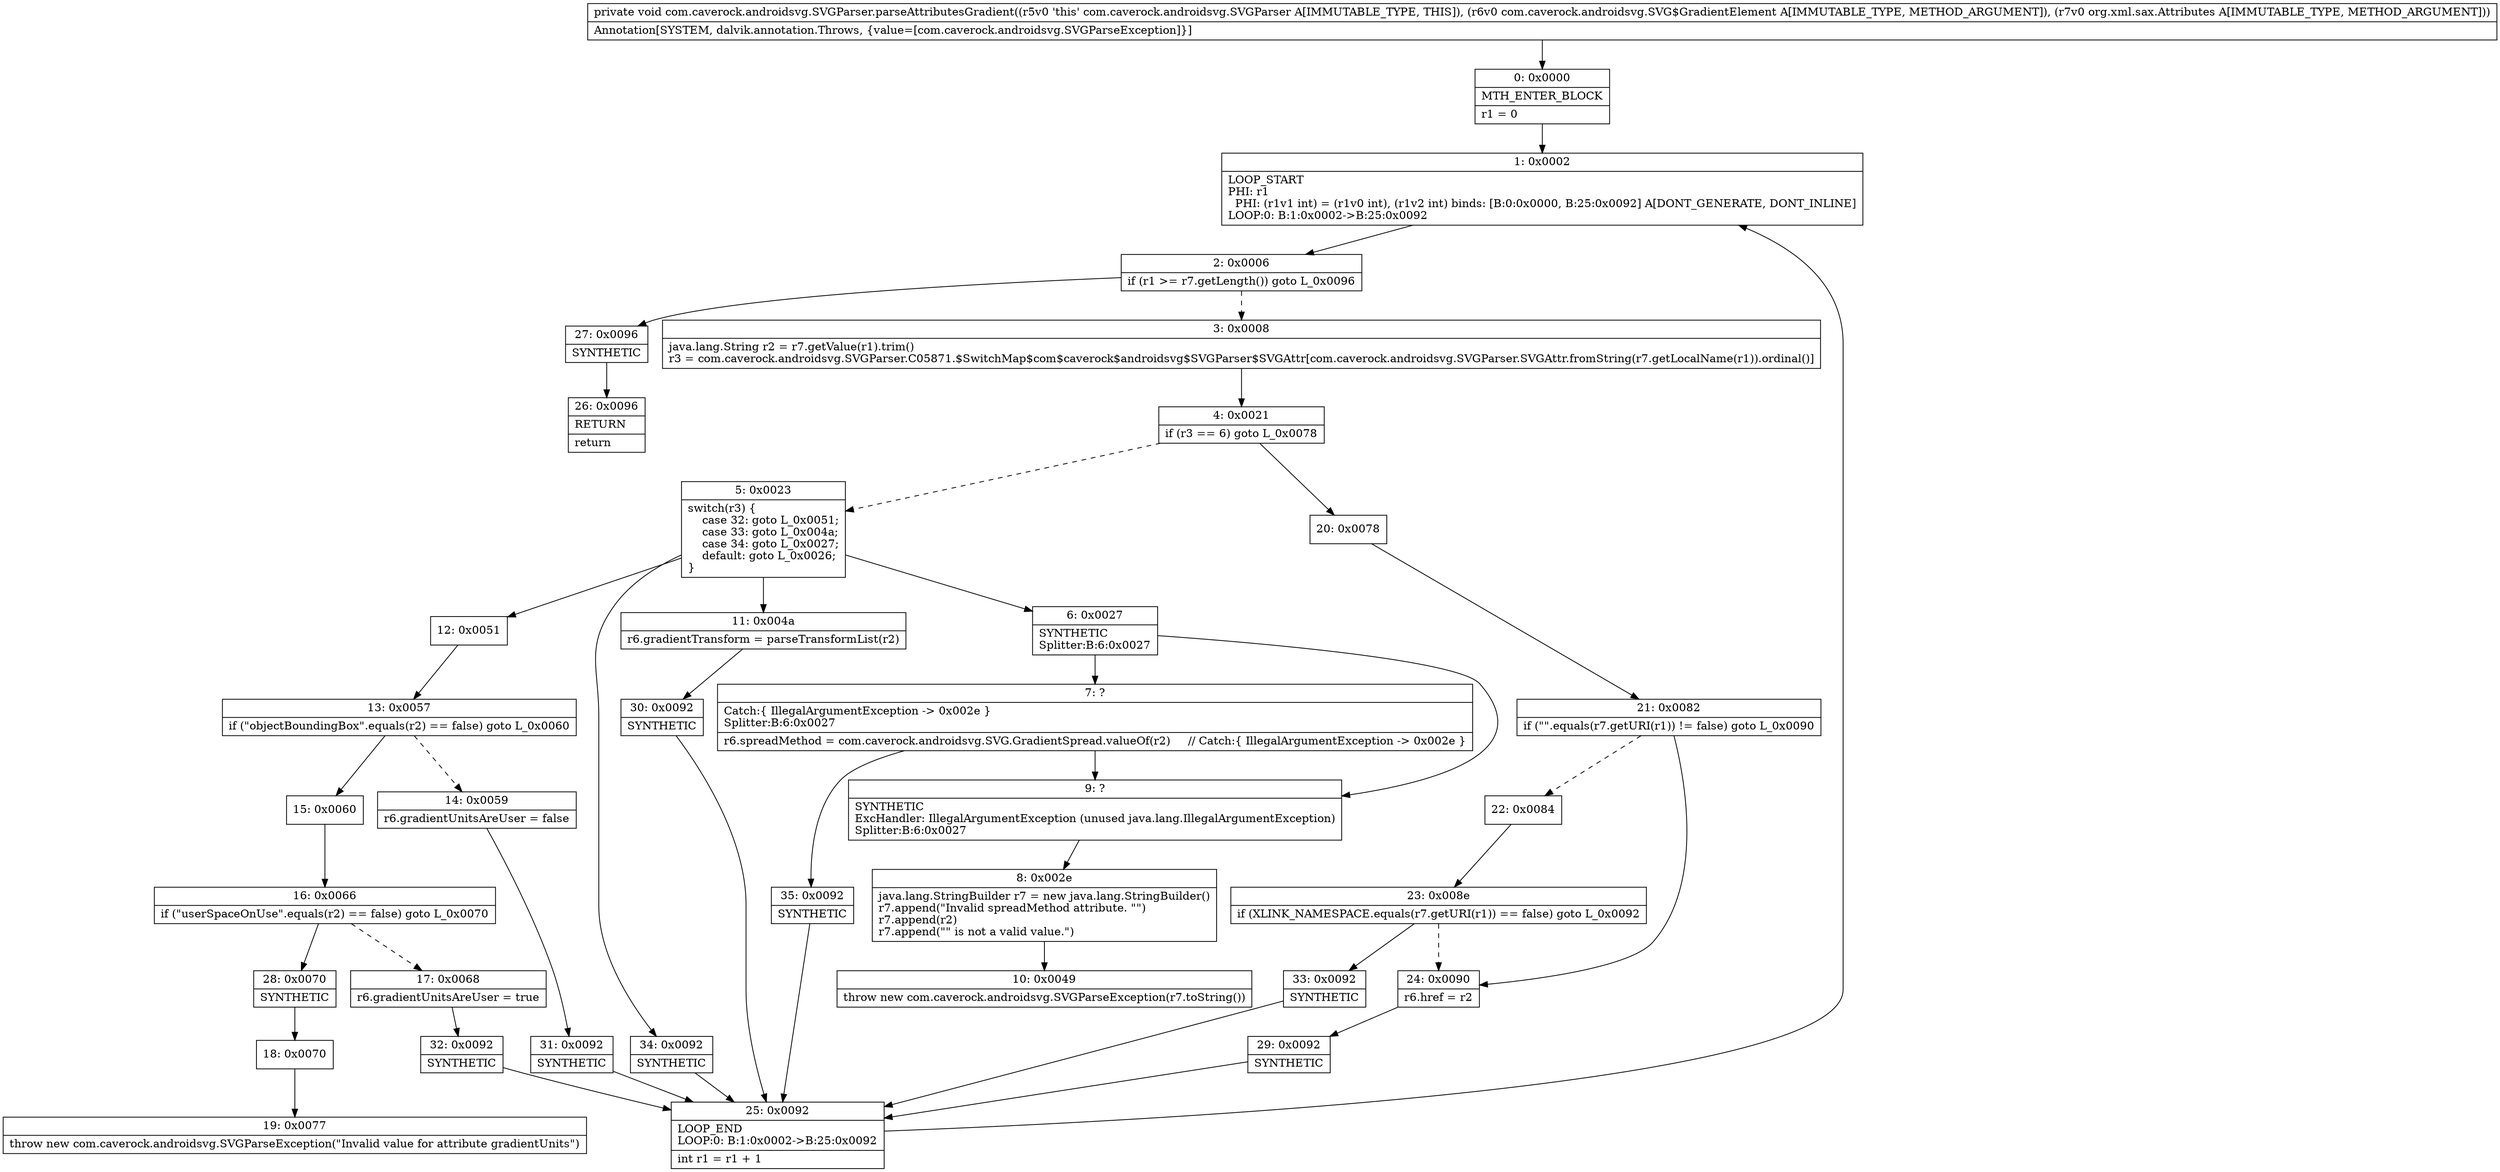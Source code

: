 digraph "CFG forcom.caverock.androidsvg.SVGParser.parseAttributesGradient(Lcom\/caverock\/androidsvg\/SVG$GradientElement;Lorg\/xml\/sax\/Attributes;)V" {
Node_0 [shape=record,label="{0\:\ 0x0000|MTH_ENTER_BLOCK\l|r1 = 0\l}"];
Node_1 [shape=record,label="{1\:\ 0x0002|LOOP_START\lPHI: r1 \l  PHI: (r1v1 int) = (r1v0 int), (r1v2 int) binds: [B:0:0x0000, B:25:0x0092] A[DONT_GENERATE, DONT_INLINE]\lLOOP:0: B:1:0x0002\-\>B:25:0x0092\l}"];
Node_2 [shape=record,label="{2\:\ 0x0006|if (r1 \>= r7.getLength()) goto L_0x0096\l}"];
Node_3 [shape=record,label="{3\:\ 0x0008|java.lang.String r2 = r7.getValue(r1).trim()\lr3 = com.caverock.androidsvg.SVGParser.C05871.$SwitchMap$com$caverock$androidsvg$SVGParser$SVGAttr[com.caverock.androidsvg.SVGParser.SVGAttr.fromString(r7.getLocalName(r1)).ordinal()]\l}"];
Node_4 [shape=record,label="{4\:\ 0x0021|if (r3 == 6) goto L_0x0078\l}"];
Node_5 [shape=record,label="{5\:\ 0x0023|switch(r3) \{\l    case 32: goto L_0x0051;\l    case 33: goto L_0x004a;\l    case 34: goto L_0x0027;\l    default: goto L_0x0026;\l\}\l}"];
Node_6 [shape=record,label="{6\:\ 0x0027|SYNTHETIC\lSplitter:B:6:0x0027\l}"];
Node_7 [shape=record,label="{7\:\ ?|Catch:\{ IllegalArgumentException \-\> 0x002e \}\lSplitter:B:6:0x0027\l|r6.spreadMethod = com.caverock.androidsvg.SVG.GradientSpread.valueOf(r2)     \/\/ Catch:\{ IllegalArgumentException \-\> 0x002e \}\l}"];
Node_8 [shape=record,label="{8\:\ 0x002e|java.lang.StringBuilder r7 = new java.lang.StringBuilder()\lr7.append(\"Invalid spreadMethod attribute. \"\")\lr7.append(r2)\lr7.append(\"\" is not a valid value.\")\l}"];
Node_9 [shape=record,label="{9\:\ ?|SYNTHETIC\lExcHandler: IllegalArgumentException (unused java.lang.IllegalArgumentException)\lSplitter:B:6:0x0027\l}"];
Node_10 [shape=record,label="{10\:\ 0x0049|throw new com.caverock.androidsvg.SVGParseException(r7.toString())\l}"];
Node_11 [shape=record,label="{11\:\ 0x004a|r6.gradientTransform = parseTransformList(r2)\l}"];
Node_12 [shape=record,label="{12\:\ 0x0051}"];
Node_13 [shape=record,label="{13\:\ 0x0057|if (\"objectBoundingBox\".equals(r2) == false) goto L_0x0060\l}"];
Node_14 [shape=record,label="{14\:\ 0x0059|r6.gradientUnitsAreUser = false\l}"];
Node_15 [shape=record,label="{15\:\ 0x0060}"];
Node_16 [shape=record,label="{16\:\ 0x0066|if (\"userSpaceOnUse\".equals(r2) == false) goto L_0x0070\l}"];
Node_17 [shape=record,label="{17\:\ 0x0068|r6.gradientUnitsAreUser = true\l}"];
Node_18 [shape=record,label="{18\:\ 0x0070}"];
Node_19 [shape=record,label="{19\:\ 0x0077|throw new com.caverock.androidsvg.SVGParseException(\"Invalid value for attribute gradientUnits\")\l}"];
Node_20 [shape=record,label="{20\:\ 0x0078}"];
Node_21 [shape=record,label="{21\:\ 0x0082|if (\"\".equals(r7.getURI(r1)) != false) goto L_0x0090\l}"];
Node_22 [shape=record,label="{22\:\ 0x0084}"];
Node_23 [shape=record,label="{23\:\ 0x008e|if (XLINK_NAMESPACE.equals(r7.getURI(r1)) == false) goto L_0x0092\l}"];
Node_24 [shape=record,label="{24\:\ 0x0090|r6.href = r2\l}"];
Node_25 [shape=record,label="{25\:\ 0x0092|LOOP_END\lLOOP:0: B:1:0x0002\-\>B:25:0x0092\l|int r1 = r1 + 1\l}"];
Node_26 [shape=record,label="{26\:\ 0x0096|RETURN\l|return\l}"];
Node_27 [shape=record,label="{27\:\ 0x0096|SYNTHETIC\l}"];
Node_28 [shape=record,label="{28\:\ 0x0070|SYNTHETIC\l}"];
Node_29 [shape=record,label="{29\:\ 0x0092|SYNTHETIC\l}"];
Node_30 [shape=record,label="{30\:\ 0x0092|SYNTHETIC\l}"];
Node_31 [shape=record,label="{31\:\ 0x0092|SYNTHETIC\l}"];
Node_32 [shape=record,label="{32\:\ 0x0092|SYNTHETIC\l}"];
Node_33 [shape=record,label="{33\:\ 0x0092|SYNTHETIC\l}"];
Node_34 [shape=record,label="{34\:\ 0x0092|SYNTHETIC\l}"];
Node_35 [shape=record,label="{35\:\ 0x0092|SYNTHETIC\l}"];
MethodNode[shape=record,label="{private void com.caverock.androidsvg.SVGParser.parseAttributesGradient((r5v0 'this' com.caverock.androidsvg.SVGParser A[IMMUTABLE_TYPE, THIS]), (r6v0 com.caverock.androidsvg.SVG$GradientElement A[IMMUTABLE_TYPE, METHOD_ARGUMENT]), (r7v0 org.xml.sax.Attributes A[IMMUTABLE_TYPE, METHOD_ARGUMENT]))  | Annotation[SYSTEM, dalvik.annotation.Throws, \{value=[com.caverock.androidsvg.SVGParseException]\}]\l}"];
MethodNode -> Node_0;
Node_0 -> Node_1;
Node_1 -> Node_2;
Node_2 -> Node_3[style=dashed];
Node_2 -> Node_27;
Node_3 -> Node_4;
Node_4 -> Node_5[style=dashed];
Node_4 -> Node_20;
Node_5 -> Node_6;
Node_5 -> Node_11;
Node_5 -> Node_12;
Node_5 -> Node_34;
Node_6 -> Node_7;
Node_6 -> Node_9;
Node_7 -> Node_9;
Node_7 -> Node_35;
Node_8 -> Node_10;
Node_9 -> Node_8;
Node_11 -> Node_30;
Node_12 -> Node_13;
Node_13 -> Node_14[style=dashed];
Node_13 -> Node_15;
Node_14 -> Node_31;
Node_15 -> Node_16;
Node_16 -> Node_17[style=dashed];
Node_16 -> Node_28;
Node_17 -> Node_32;
Node_18 -> Node_19;
Node_20 -> Node_21;
Node_21 -> Node_22[style=dashed];
Node_21 -> Node_24;
Node_22 -> Node_23;
Node_23 -> Node_24[style=dashed];
Node_23 -> Node_33;
Node_24 -> Node_29;
Node_25 -> Node_1;
Node_27 -> Node_26;
Node_28 -> Node_18;
Node_29 -> Node_25;
Node_30 -> Node_25;
Node_31 -> Node_25;
Node_32 -> Node_25;
Node_33 -> Node_25;
Node_34 -> Node_25;
Node_35 -> Node_25;
}

